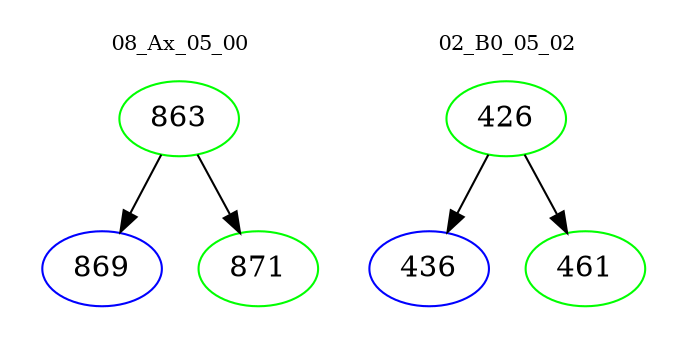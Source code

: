 digraph{
subgraph cluster_0 {
color = white
label = "08_Ax_05_00";
fontsize=10;
T0_863 [label="863", color="green"]
T0_863 -> T0_869 [color="black"]
T0_869 [label="869", color="blue"]
T0_863 -> T0_871 [color="black"]
T0_871 [label="871", color="green"]
}
subgraph cluster_1 {
color = white
label = "02_B0_05_02";
fontsize=10;
T1_426 [label="426", color="green"]
T1_426 -> T1_436 [color="black"]
T1_436 [label="436", color="blue"]
T1_426 -> T1_461 [color="black"]
T1_461 [label="461", color="green"]
}
}
